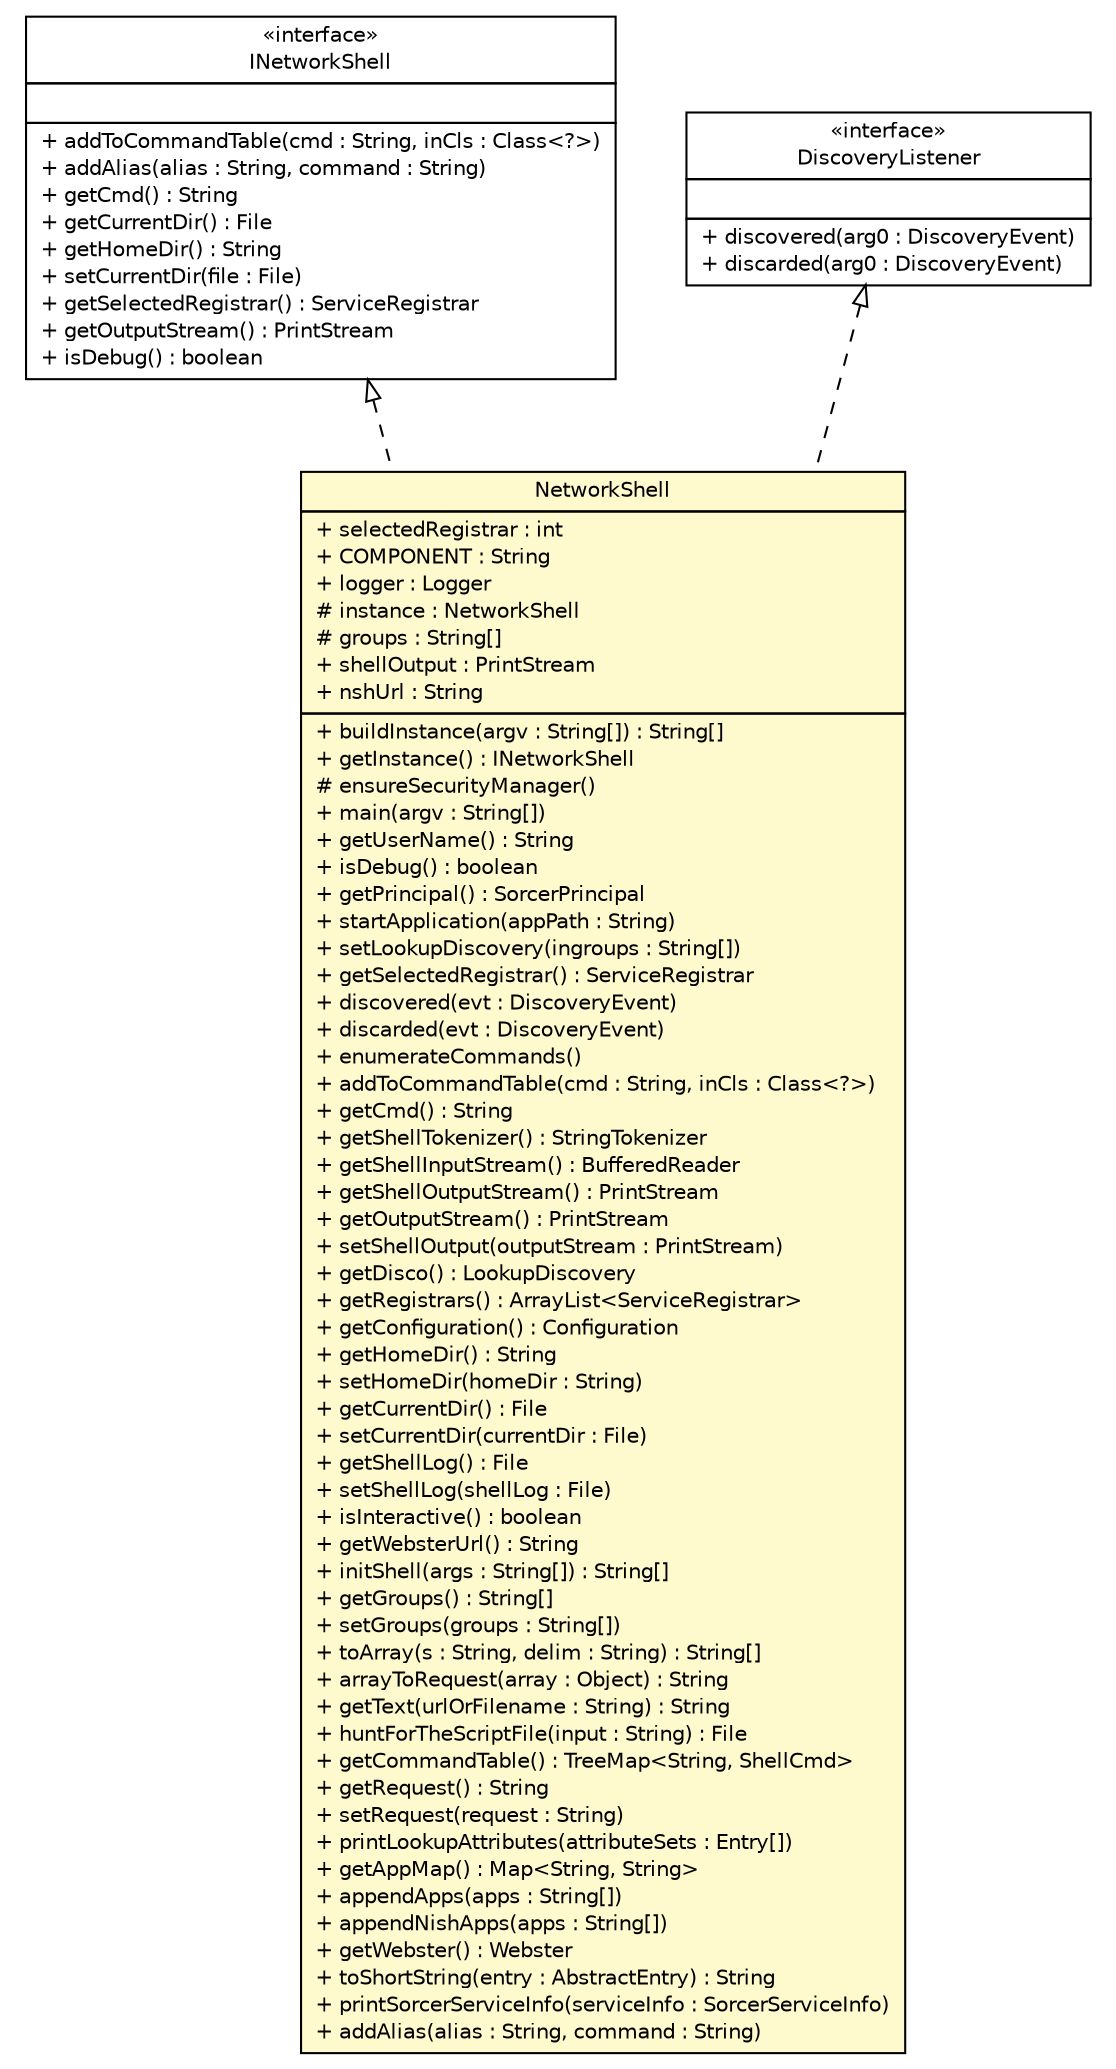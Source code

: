#!/usr/local/bin/dot
#
# Class diagram 
# Generated by UMLGraph version R5_6 (http://www.umlgraph.org/)
#

digraph G {
	edge [fontname="Helvetica",fontsize=10,labelfontname="Helvetica",labelfontsize=10];
	node [fontname="Helvetica",fontsize=10,shape=plaintext];
	nodesep=0.25;
	ranksep=0.5;
	// sorcer.tools.shell.NetworkShell
	c220533 [label=<<table title="sorcer.tools.shell.NetworkShell" border="0" cellborder="1" cellspacing="0" cellpadding="2" port="p" bgcolor="lemonChiffon" href="./NetworkShell.html">
		<tr><td><table border="0" cellspacing="0" cellpadding="1">
<tr><td align="center" balign="center"> NetworkShell </td></tr>
		</table></td></tr>
		<tr><td><table border="0" cellspacing="0" cellpadding="1">
<tr><td align="left" balign="left"> + selectedRegistrar : int </td></tr>
<tr><td align="left" balign="left"> + COMPONENT : String </td></tr>
<tr><td align="left" balign="left"> + logger : Logger </td></tr>
<tr><td align="left" balign="left"> # instance : NetworkShell </td></tr>
<tr><td align="left" balign="left"> # groups : String[] </td></tr>
<tr><td align="left" balign="left"> + shellOutput : PrintStream </td></tr>
<tr><td align="left" balign="left"> + nshUrl : String </td></tr>
		</table></td></tr>
		<tr><td><table border="0" cellspacing="0" cellpadding="1">
<tr><td align="left" balign="left"> + buildInstance(argv : String[]) : String[] </td></tr>
<tr><td align="left" balign="left"> + getInstance() : INetworkShell </td></tr>
<tr><td align="left" balign="left"> # ensureSecurityManager() </td></tr>
<tr><td align="left" balign="left"> + main(argv : String[]) </td></tr>
<tr><td align="left" balign="left"> + getUserName() : String </td></tr>
<tr><td align="left" balign="left"> + isDebug() : boolean </td></tr>
<tr><td align="left" balign="left"> + getPrincipal() : SorcerPrincipal </td></tr>
<tr><td align="left" balign="left"> + startApplication(appPath : String) </td></tr>
<tr><td align="left" balign="left"> + setLookupDiscovery(ingroups : String[]) </td></tr>
<tr><td align="left" balign="left"> + getSelectedRegistrar() : ServiceRegistrar </td></tr>
<tr><td align="left" balign="left"> + discovered(evt : DiscoveryEvent) </td></tr>
<tr><td align="left" balign="left"> + discarded(evt : DiscoveryEvent) </td></tr>
<tr><td align="left" balign="left"> + enumerateCommands() </td></tr>
<tr><td align="left" balign="left"> + addToCommandTable(cmd : String, inCls : Class&lt;?&gt;) </td></tr>
<tr><td align="left" balign="left"> + getCmd() : String </td></tr>
<tr><td align="left" balign="left"> + getShellTokenizer() : StringTokenizer </td></tr>
<tr><td align="left" balign="left"> + getShellInputStream() : BufferedReader </td></tr>
<tr><td align="left" balign="left"> + getShellOutputStream() : PrintStream </td></tr>
<tr><td align="left" balign="left"> + getOutputStream() : PrintStream </td></tr>
<tr><td align="left" balign="left"> + setShellOutput(outputStream : PrintStream) </td></tr>
<tr><td align="left" balign="left"> + getDisco() : LookupDiscovery </td></tr>
<tr><td align="left" balign="left"> + getRegistrars() : ArrayList&lt;ServiceRegistrar&gt; </td></tr>
<tr><td align="left" balign="left"> + getConfiguration() : Configuration </td></tr>
<tr><td align="left" balign="left"> + getHomeDir() : String </td></tr>
<tr><td align="left" balign="left"> + setHomeDir(homeDir : String) </td></tr>
<tr><td align="left" balign="left"> + getCurrentDir() : File </td></tr>
<tr><td align="left" balign="left"> + setCurrentDir(currentDir : File) </td></tr>
<tr><td align="left" balign="left"> + getShellLog() : File </td></tr>
<tr><td align="left" balign="left"> + setShellLog(shellLog : File) </td></tr>
<tr><td align="left" balign="left"> + isInteractive() : boolean </td></tr>
<tr><td align="left" balign="left"> + getWebsterUrl() : String </td></tr>
<tr><td align="left" balign="left"> + initShell(args : String[]) : String[] </td></tr>
<tr><td align="left" balign="left"> + getGroups() : String[] </td></tr>
<tr><td align="left" balign="left"> + setGroups(groups : String[]) </td></tr>
<tr><td align="left" balign="left"> + toArray(s : String, delim : String) : String[] </td></tr>
<tr><td align="left" balign="left"> + arrayToRequest(array : Object) : String </td></tr>
<tr><td align="left" balign="left"> + getText(urlOrFilename : String) : String </td></tr>
<tr><td align="left" balign="left"> + huntForTheScriptFile(input : String) : File </td></tr>
<tr><td align="left" balign="left"> + getCommandTable() : TreeMap&lt;String, ShellCmd&gt; </td></tr>
<tr><td align="left" balign="left"> + getRequest() : String </td></tr>
<tr><td align="left" balign="left"> + setRequest(request : String) </td></tr>
<tr><td align="left" balign="left"> + printLookupAttributes(attributeSets : Entry[]) </td></tr>
<tr><td align="left" balign="left"> + getAppMap() : Map&lt;String, String&gt; </td></tr>
<tr><td align="left" balign="left"> + appendApps(apps : String[]) </td></tr>
<tr><td align="left" balign="left"> + appendNishApps(apps : String[]) </td></tr>
<tr><td align="left" balign="left"> + getWebster() : Webster </td></tr>
<tr><td align="left" balign="left"> + toShortString(entry : AbstractEntry) : String </td></tr>
<tr><td align="left" balign="left"> + printSorcerServiceInfo(serviceInfo : SorcerServiceInfo) </td></tr>
<tr><td align="left" balign="left"> + addAlias(alias : String, command : String) </td></tr>
		</table></td></tr>
		</table>>, URL="./NetworkShell.html", fontname="Helvetica", fontcolor="black", fontsize=10.0];
	// sorcer.tools.shell.INetworkShell
	c220542 [label=<<table title="sorcer.tools.shell.INetworkShell" border="0" cellborder="1" cellspacing="0" cellpadding="2" port="p" href="./INetworkShell.html">
		<tr><td><table border="0" cellspacing="0" cellpadding="1">
<tr><td align="center" balign="center"> &#171;interface&#187; </td></tr>
<tr><td align="center" balign="center"> INetworkShell </td></tr>
		</table></td></tr>
		<tr><td><table border="0" cellspacing="0" cellpadding="1">
<tr><td align="left" balign="left">  </td></tr>
		</table></td></tr>
		<tr><td><table border="0" cellspacing="0" cellpadding="1">
<tr><td align="left" balign="left"> + addToCommandTable(cmd : String, inCls : Class&lt;?&gt;) </td></tr>
<tr><td align="left" balign="left"> + addAlias(alias : String, command : String) </td></tr>
<tr><td align="left" balign="left"> + getCmd() : String </td></tr>
<tr><td align="left" balign="left"> + getCurrentDir() : File </td></tr>
<tr><td align="left" balign="left"> + getHomeDir() : String </td></tr>
<tr><td align="left" balign="left"> + setCurrentDir(file : File) </td></tr>
<tr><td align="left" balign="left"> + getSelectedRegistrar() : ServiceRegistrar </td></tr>
<tr><td align="left" balign="left"> + getOutputStream() : PrintStream </td></tr>
<tr><td align="left" balign="left"> + isDebug() : boolean </td></tr>
		</table></td></tr>
		</table>>, URL="./INetworkShell.html", fontname="Helvetica", fontcolor="black", fontsize=10.0];
	//sorcer.tools.shell.NetworkShell implements net.jini.discovery.DiscoveryListener
	c220847:p -> c220533:p [dir=back,arrowtail=empty,style=dashed];
	//sorcer.tools.shell.NetworkShell implements sorcer.tools.shell.INetworkShell
	c220542:p -> c220533:p [dir=back,arrowtail=empty,style=dashed];
	// net.jini.discovery.DiscoveryListener
	c220847 [label=<<table title="net.jini.discovery.DiscoveryListener" border="0" cellborder="1" cellspacing="0" cellpadding="2" port="p" href="https://river.apache.org/doc/api/net/jini/discovery/DiscoveryListener.html">
		<tr><td><table border="0" cellspacing="0" cellpadding="1">
<tr><td align="center" balign="center"> &#171;interface&#187; </td></tr>
<tr><td align="center" balign="center"> DiscoveryListener </td></tr>
		</table></td></tr>
		<tr><td><table border="0" cellspacing="0" cellpadding="1">
<tr><td align="left" balign="left">  </td></tr>
		</table></td></tr>
		<tr><td><table border="0" cellspacing="0" cellpadding="1">
<tr><td align="left" balign="left"> + discovered(arg0 : DiscoveryEvent) </td></tr>
<tr><td align="left" balign="left"> + discarded(arg0 : DiscoveryEvent) </td></tr>
		</table></td></tr>
		</table>>, URL="https://river.apache.org/doc/api/net/jini/discovery/DiscoveryListener.html", fontname="Helvetica", fontcolor="black", fontsize=10.0];
}

